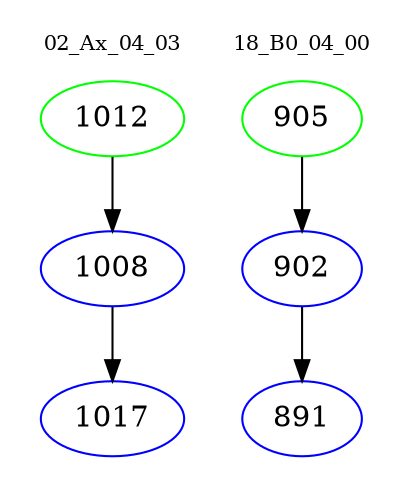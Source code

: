 digraph{
subgraph cluster_0 {
color = white
label = "02_Ax_04_03";
fontsize=10;
T0_1012 [label="1012", color="green"]
T0_1012 -> T0_1008 [color="black"]
T0_1008 [label="1008", color="blue"]
T0_1008 -> T0_1017 [color="black"]
T0_1017 [label="1017", color="blue"]
}
subgraph cluster_1 {
color = white
label = "18_B0_04_00";
fontsize=10;
T1_905 [label="905", color="green"]
T1_905 -> T1_902 [color="black"]
T1_902 [label="902", color="blue"]
T1_902 -> T1_891 [color="black"]
T1_891 [label="891", color="blue"]
}
}
